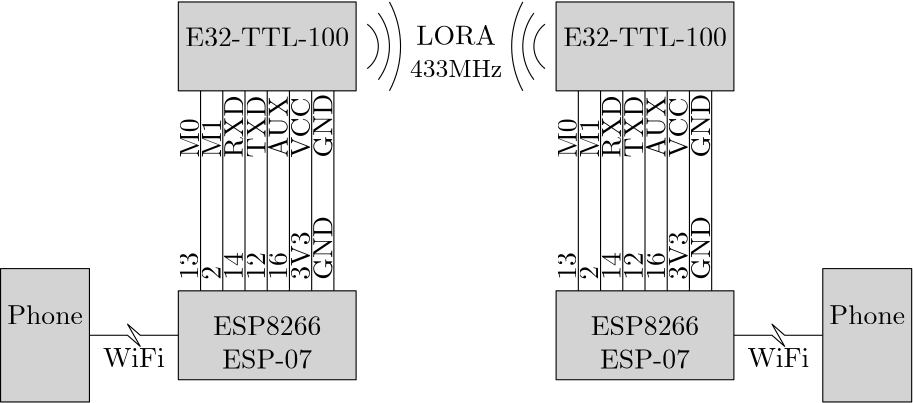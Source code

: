 <?xml version="1.0"?>
<!DOCTYPE ipe SYSTEM "ipe.dtd">
<ipe version="70218" creator="Ipe 7.2.26">
<info created="D:20230414173211" modified="D:20230414173701"/>
<preamble>\usepackage{graphicx}</preamble>
<ipestyle name="basic">
<symbol name="arrow/arc(spx)">
<path stroke="sym-stroke" fill="sym-stroke" pen="sym-pen">
0 0 m
-1 0.333 l
-1 -0.333 l
h
</path>
</symbol>
<symbol name="arrow/farc(spx)">
<path stroke="sym-stroke" fill="white" pen="sym-pen">
0 0 m
-1 0.333 l
-1 -0.333 l
h
</path>
</symbol>
<symbol name="arrow/ptarc(spx)">
<path stroke="sym-stroke" fill="sym-stroke" pen="sym-pen">
0 0 m
-1 0.333 l
-0.8 0 l
-1 -0.333 l
h
</path>
</symbol>
<symbol name="arrow/fptarc(spx)">
<path stroke="sym-stroke" fill="white" pen="sym-pen">
0 0 m
-1 0.333 l
-0.8 0 l
-1 -0.333 l
h
</path>
</symbol>
<symbol name="mark/circle(sx)" transformations="translations">
<path fill="sym-stroke">
0.6 0 0 0.6 0 0 e
0.4 0 0 0.4 0 0 e
</path>
</symbol>
<symbol name="mark/disk(sx)" transformations="translations">
<path fill="sym-stroke">
0.6 0 0 0.6 0 0 e
</path>
</symbol>
<symbol name="mark/fdisk(sfx)" transformations="translations">
<group>
<path fill="sym-fill">
0.5 0 0 0.5 0 0 e
</path>
<path fill="sym-stroke" fillrule="eofill">
0.6 0 0 0.6 0 0 e
0.4 0 0 0.4 0 0 e
</path>
</group>
</symbol>
<symbol name="mark/box(sx)" transformations="translations">
<path fill="sym-stroke" fillrule="eofill">
-0.6 -0.6 m
0.6 -0.6 l
0.6 0.6 l
-0.6 0.6 l
h
-0.4 -0.4 m
0.4 -0.4 l
0.4 0.4 l
-0.4 0.4 l
h
</path>
</symbol>
<symbol name="mark/square(sx)" transformations="translations">
<path fill="sym-stroke">
-0.6 -0.6 m
0.6 -0.6 l
0.6 0.6 l
-0.6 0.6 l
h
</path>
</symbol>
<symbol name="mark/fsquare(sfx)" transformations="translations">
<group>
<path fill="sym-fill">
-0.5 -0.5 m
0.5 -0.5 l
0.5 0.5 l
-0.5 0.5 l
h
</path>
<path fill="sym-stroke" fillrule="eofill">
-0.6 -0.6 m
0.6 -0.6 l
0.6 0.6 l
-0.6 0.6 l
h
-0.4 -0.4 m
0.4 -0.4 l
0.4 0.4 l
-0.4 0.4 l
h
</path>
</group>
</symbol>
<symbol name="mark/cross(sx)" transformations="translations">
<group>
<path fill="sym-stroke">
-0.43 -0.57 m
0.57 0.43 l
0.43 0.57 l
-0.57 -0.43 l
h
</path>
<path fill="sym-stroke">
-0.43 0.57 m
0.57 -0.43 l
0.43 -0.57 l
-0.57 0.43 l
h
</path>
</group>
</symbol>
<symbol name="arrow/fnormal(spx)">
<path stroke="sym-stroke" fill="white" pen="sym-pen">
0 0 m
-1 0.333 l
-1 -0.333 l
h
</path>
</symbol>
<symbol name="arrow/pointed(spx)">
<path stroke="sym-stroke" fill="sym-stroke" pen="sym-pen">
0 0 m
-1 0.333 l
-0.8 0 l
-1 -0.333 l
h
</path>
</symbol>
<symbol name="arrow/fpointed(spx)">
<path stroke="sym-stroke" fill="white" pen="sym-pen">
0 0 m
-1 0.333 l
-0.8 0 l
-1 -0.333 l
h
</path>
</symbol>
<symbol name="arrow/linear(spx)">
<path stroke="sym-stroke" pen="sym-pen">
-1 0.333 m
0 0 l
-1 -0.333 l
</path>
</symbol>
<symbol name="arrow/fdouble(spx)">
<path stroke="sym-stroke" fill="white" pen="sym-pen">
0 0 m
-1 0.333 l
-1 -0.333 l
h
-1 0 m
-2 0.333 l
-2 -0.333 l
h
</path>
</symbol>
<symbol name="arrow/double(spx)">
<path stroke="sym-stroke" fill="sym-stroke" pen="sym-pen">
0 0 m
-1 0.333 l
-1 -0.333 l
h
-1 0 m
-2 0.333 l
-2 -0.333 l
h
</path>
</symbol>
<symbol name="arrow/mid-normal(spx)">
<path stroke="sym-stroke" fill="sym-stroke" pen="sym-pen">
0.5 0 m
-0.5 0.333 l
-0.5 -0.333 l
h
</path>
</symbol>
<symbol name="arrow/mid-fnormal(spx)">
<path stroke="sym-stroke" fill="white" pen="sym-pen">
0.5 0 m
-0.5 0.333 l
-0.5 -0.333 l
h
</path>
</symbol>
<symbol name="arrow/mid-pointed(spx)">
<path stroke="sym-stroke" fill="sym-stroke" pen="sym-pen">
0.5 0 m
-0.5 0.333 l
-0.3 0 l
-0.5 -0.333 l
h
</path>
</symbol>
<symbol name="arrow/mid-fpointed(spx)">
<path stroke="sym-stroke" fill="white" pen="sym-pen">
0.5 0 m
-0.5 0.333 l
-0.3 0 l
-0.5 -0.333 l
h
</path>
</symbol>
<symbol name="arrow/mid-double(spx)">
<path stroke="sym-stroke" fill="sym-stroke" pen="sym-pen">
1 0 m
0 0.333 l
0 -0.333 l
h
0 0 m
-1 0.333 l
-1 -0.333 l
h
</path>
</symbol>
<symbol name="arrow/mid-fdouble(spx)">
<path stroke="sym-stroke" fill="white" pen="sym-pen">
1 0 m
0 0.333 l
0 -0.333 l
h
0 0 m
-1 0.333 l
-1 -0.333 l
h
</path>
</symbol>
<anglesize name="22.5 deg" value="22.5"/>
<anglesize name="30 deg" value="30"/>
<anglesize name="45 deg" value="45"/>
<anglesize name="60 deg" value="60"/>
<anglesize name="90 deg" value="90"/>
<arrowsize name="large" value="10"/>
<arrowsize name="small" value="5"/>
<arrowsize name="tiny" value="3"/>
<color name="blue" value="0 0 1"/>
<color name="brown" value="0.647 0.165 0.165"/>
<color name="darkblue" value="0 0 0.545"/>
<color name="darkcyan" value="0 0.545 0.545"/>
<color name="darkgray" value="0.663"/>
<color name="darkgreen" value="0 0.392 0"/>
<color name="darkmagenta" value="0.545 0 0.545"/>
<color name="darkorange" value="1 0.549 0"/>
<color name="darkred" value="0.545 0 0"/>
<color name="gold" value="1 0.843 0"/>
<color name="gray" value="0.745"/>
<color name="green" value="0 1 0"/>
<color name="lightblue" value="0.678 0.847 0.902"/>
<color name="lightcyan" value="0.878 1 1"/>
<color name="lightgray" value="0.827"/>
<color name="lightgreen" value="0.565 0.933 0.565"/>
<color name="lightyellow" value="1 1 0.878"/>
<color name="navy" value="0 0 0.502"/>
<color name="orange" value="1 0.647 0"/>
<color name="pink" value="1 0.753 0.796"/>
<color name="purple" value="0.627 0.125 0.941"/>
<color name="red" value="1 0 0"/>
<color name="seagreen" value="0.18 0.545 0.341"/>
<color name="turquoise" value="0.251 0.878 0.816"/>
<color name="violet" value="0.933 0.51 0.933"/>
<color name="yellow" value="1 1 0"/>
<dashstyle name="dash dot dotted" value="[4 2 1 2 1 2] 0"/>
<dashstyle name="dash dotted" value="[4 2 1 2] 0"/>
<dashstyle name="dashed" value="[4] 0"/>
<dashstyle name="dotted" value="[1 3] 0"/>
<gridsize name="10 pts (~3.5 mm)" value="10"/>
<gridsize name="14 pts (~5 mm)" value="14"/>
<gridsize name="16 pts (~6 mm)" value="16"/>
<gridsize name="20 pts (~7 mm)" value="20"/>
<gridsize name="28 pts (~10 mm)" value="28"/>
<gridsize name="32 pts (~12 mm)" value="32"/>
<gridsize name="4 pts" value="4"/>
<gridsize name="56 pts (~20 mm)" value="56"/>
<gridsize name="8 pts (~3 mm)" value="8"/>
<opacity name="10%" value="0.1"/>
<opacity name="30%" value="0.3"/>
<opacity name="50%" value="0.5"/>
<opacity name="75%" value="0.75"/>
<pen name="fat" value="1.2"/>
<pen name="heavier" value="0.8"/>
<pen name="ultrafat" value="2"/>
<symbolsize name="large" value="5"/>
<symbolsize name="small" value="2"/>
<symbolsize name="tiny" value="1.1"/>
<textsize name="Huge" value="\Huge"/>
<textsize name="LARGE" value="\LARGE"/>
<textsize name="Large" value="\Large"/>
<textsize name="footnote" value="\footnotesize"/>
<textsize name="huge" value="\huge"/>
<textsize name="large" value="\large"/>
<textsize name="script" value="\scriptsize"/>
<textsize name="small" value="\small"/>
<textsize name="tiny" value="\tiny"/>
<textstyle name="center" begin="\begin{center}" end="\end{center}"/>
<textstyle name="item" begin="\begin{itemize}\item{}" end="\end{itemize}"/>
<textstyle name="itemize" begin="\begin{itemize}" end="\end{itemize}"/>
<tiling name="falling" angle="-60" step="4" width="1"/>
<tiling name="rising" angle="30" step="4" width="1"/>
</ipestyle>
<page>
<layer name="alpha"/>
<view layers="alpha" active="alpha"/>
<path layer="alpha" matrix="0.8 0 0 0.285714 17.6 308.571" stroke="black" fill="lightgray">
128 768 m
128 656 l
208 656 l
208 768 l
h
</path>
<text matrix="1 0 0 1 8 0" transformations="translations" pos="144 512" stroke="black" type="label" width="39.02" height="6.808" depth="0" halign="center" valign="baseline">ESP8266</text>
<path matrix="0.8 0 0 0.285714 17.6 412.571" stroke="black" fill="lightgray">
128 768 m
128 656 l
208 656 l
208 768 l
h
</path>
<text matrix="1 0 0 1 8 104" transformations="translations" pos="144 512" stroke="black" type="label" width="58.946" height="6.808" depth="0" halign="center" valign="baseline">E32-TTL-100</text>
<text matrix="1 0 0 1 36 32" transformations="translations" pos="88 544" stroke="black" type="label" width="6.808" height="14.114" depth="0" halign="center" valign="baseline">\rotatebox{90}{M0}</text>
<path stroke="black" fill="lightgray">
128 600 m
128 528 l
128 528 l
</path>
<path stroke="black" fill="lightgray">
136 600 m
136 528 l
136 528 l
</path>
<path stroke="black" fill="lightgray">
144 600 m
144 528 l
144 528 l
</path>
<path stroke="black" fill="lightgray">
152 600 m
152 528 l
152 528 l
</path>
<path stroke="black" fill="lightgray">
160 600 m
160 528 l
160 528 l
</path>
<path stroke="black" fill="lightgray">
168 600 m
168 528 l
168 528 l
</path>
<path stroke="black" fill="lightgray">
176 600 m
176 528 l
176 528 l
</path>
<text matrix="1 0 0 1 44 32" transformations="translations" pos="88 544" stroke="black" type="label" width="6.808" height="14.114" depth="0" halign="center" valign="baseline">\rotatebox{90}{M1}</text>
<text matrix="1 0 0 1 52 32" transformations="translations" pos="88 544" stroke="black" type="label" width="6.808" height="22.416" depth="0" halign="center" valign="baseline">\rotatebox{90}{RXD}</text>
<text matrix="1 0 0 1 60 32" transformations="translations" pos="88 544" stroke="black" type="label" width="6.808" height="22.278" depth="0" halign="center" valign="baseline">\rotatebox{90}{TXD}</text>
<text matrix="1 0 0 1 68 32" transformations="translations" pos="88 544" stroke="black" type="label" width="6.808" height="22.139" depth="0" halign="center" valign="baseline">\rotatebox{90}{AUX}</text>
<text matrix="1 0 0 1 76 32" transformations="translations" pos="88 544" stroke="black" type="label" width="6.808" height="21.586" depth="0" halign="center" valign="baseline">\rotatebox{90}{VCC}</text>
<text matrix="1 0 0 1 84 32" transformations="translations" pos="88 544" stroke="black" type="label" width="6.808" height="22.9" depth="0" halign="center" valign="baseline">\rotatebox{90}{GND}</text>
<text matrix="1 0 0 1 84 -12" transformations="translations" pos="88 544" stroke="black" type="label" width="6.808" height="22.9" depth="0" halign="center" valign="baseline">\rotatebox{90}{GND}</text>
<text matrix="1 0 0 1 76 -12" transformations="translations" pos="88 544" stroke="black" type="label" width="6.808" height="17.435" depth="0" halign="center" valign="baseline">\rotatebox{90}{3V3}</text>
<text matrix="1 0 0 1 68 -12" transformations="translations" pos="88 544" stroke="black" type="label" width="6.42" height="9.963" depth="0" halign="center" valign="baseline">\rotatebox{90}{16}</text>
<text matrix="1 0 0 1 60 -12" transformations="translations" pos="88 544" stroke="black" type="label" width="6.42" height="9.963" depth="0" halign="center" valign="baseline">\rotatebox{90}{12}</text>
<text matrix="1 0 0 1 52 -12" transformations="translations" pos="88 544" stroke="black" type="label" width="6.42" height="9.963" depth="0" halign="center" valign="baseline">\rotatebox{90}{14}</text>
<text matrix="1 0 0 1 44 -12" transformations="translations" pos="88 544" stroke="black" type="label" width="6.42" height="4.981" depth="0" halign="center" valign="baseline">\rotatebox{90}{2}</text>
<text matrix="1 0 0 1 36 -12" transformations="translations" pos="88 544" stroke="black" type="label" width="6.42" height="9.963" depth="0" halign="center" valign="baseline">\rotatebox{90}{13}</text>
<path matrix="1 0 0 1 -4 0" stroke="black">
192 608 m
10 0 0 10 186 616 192 624 a
</path>
<path matrix="1 0 0 1 -4 0" stroke="black">
196 604 m
20 0 0 20 180 616 196 628 a
</path>
<path matrix="1 0 0 1 -4 0" stroke="black">
200 600 m
34 0 0 34 170 616 200 632 a
</path>
<path matrix="0.8 0 0 0.285714 153.6 308.571" stroke="black" fill="lightgray">
128 768 m
128 656 l
208 656 l
208 768 l
h
</path>
<text matrix="1 0 0 1 144 0" transformations="translations" pos="144 512" stroke="black" type="label" width="39.02" height="6.808" depth="0" halign="center" valign="baseline">ESP8266</text>
<path matrix="0.8 0 0 0.285714 153.6 412.571" stroke="black" fill="lightgray">
128 768 m
128 656 l
208 656 l
208 768 l
h
</path>
<text matrix="1 0 0 1 144 104" transformations="translations" pos="144 512" stroke="black" type="label" width="58.946" height="6.808" depth="0" halign="center" valign="baseline">E32-TTL-100</text>
<text matrix="1 0 0 1 172 32" transformations="translations" pos="88 544" stroke="black" type="label" width="6.808" height="14.114" depth="0" halign="center" valign="baseline">\rotatebox{90}{M0}</text>
<path matrix="1 0 0 1 136 0" stroke="black" fill="lightgray">
128 600 m
128 528 l
128 528 l
</path>
<path matrix="1 0 0 1 136 0" stroke="black" fill="lightgray">
136 600 m
136 528 l
136 528 l
</path>
<path matrix="1 0 0 1 136 0" stroke="black" fill="lightgray">
144 600 m
144 528 l
144 528 l
</path>
<path matrix="1 0 0 1 136 0" stroke="black" fill="lightgray">
152 600 m
152 528 l
152 528 l
</path>
<path matrix="1 0 0 1 136 0" stroke="black" fill="lightgray">
160 600 m
160 528 l
160 528 l
</path>
<path matrix="1 0 0 1 136 0" stroke="black" fill="lightgray">
168 600 m
168 528 l
168 528 l
</path>
<path matrix="1 0 0 1 136 0" stroke="black" fill="lightgray">
176 600 m
176 528 l
176 528 l
</path>
<text matrix="1 0 0 1 180 32" transformations="translations" pos="88 544" stroke="black" type="label" width="6.808" height="14.114" depth="0" halign="center" valign="baseline">\rotatebox{90}{M1}</text>
<text matrix="1 0 0 1 188 32" transformations="translations" pos="88 544" stroke="black" type="label" width="6.808" height="22.416" depth="0" halign="center" valign="baseline">\rotatebox{90}{RXD}</text>
<text matrix="1 0 0 1 196 32" transformations="translations" pos="88 544" stroke="black" type="label" width="6.808" height="22.278" depth="0" halign="center" valign="baseline">\rotatebox{90}{TXD}</text>
<text matrix="1 0 0 1 204 32" transformations="translations" pos="88 544" stroke="black" type="label" width="6.808" height="22.139" depth="0" halign="center" valign="baseline">\rotatebox{90}{AUX}</text>
<text matrix="1 0 0 1 212 32" transformations="translations" pos="88 544" stroke="black" type="label" width="6.808" height="21.586" depth="0" halign="center" valign="baseline">\rotatebox{90}{VCC}</text>
<text matrix="1 0 0 1 220 32" transformations="translations" pos="88 544" stroke="black" type="label" width="6.808" height="22.9" depth="0" halign="center" valign="baseline">\rotatebox{90}{GND}</text>
<text matrix="1 0 0 1 220 -12" transformations="translations" pos="88 544" stroke="black" type="label" width="6.808" height="22.9" depth="0" halign="center" valign="baseline">\rotatebox{90}{GND}</text>
<text matrix="1 0 0 1 212 -12" transformations="translations" pos="88 544" stroke="black" type="label" width="6.808" height="17.435" depth="0" halign="center" valign="baseline">\rotatebox{90}{3V3}</text>
<text matrix="1 0 0 1 204 -12" transformations="translations" pos="88 544" stroke="black" type="label" width="6.42" height="9.963" depth="0" halign="center" valign="baseline">\rotatebox{90}{16}</text>
<text matrix="1 0 0 1 196 -12" transformations="translations" pos="88 544" stroke="black" type="label" width="6.42" height="9.963" depth="0" halign="center" valign="baseline">\rotatebox{90}{12}</text>
<text matrix="1 0 0 1 188 -12" transformations="translations" pos="88 544" stroke="black" type="label" width="6.42" height="9.963" depth="0" halign="center" valign="baseline">\rotatebox{90}{14}</text>
<text matrix="1 0 0 1 180 -12" transformations="translations" pos="88 544" stroke="black" type="label" width="6.42" height="4.981" depth="0" halign="center" valign="baseline">\rotatebox{90}{2}</text>
<text matrix="1 0 0 1 172 -12" transformations="translations" pos="88 544" stroke="black" type="label" width="6.42" height="9.963" depth="0" halign="center" valign="baseline">\rotatebox{90}{13}</text>
<text matrix="1 0 0 1 8 0" transformations="translations" pos="212 620" stroke="black" type="label" width="28.781" height="6.808" depth="0" halign="center" valign="center">LORA</text>
<path matrix="1 0 0 1 12 0" stroke="black">
240 608 m
10 0 0 -10 246 616 240 624 a
</path>
<path matrix="1 0 0 1 12 0" stroke="black">
236 604 m
20 0 0 -20 252 616 236 628 a
</path>
<path matrix="1 0 0 1 12 0" stroke="black">
232 600 m
34 0 0 -34 262 616 232 632 a
</path>
<text matrix="1 0 0 1 8 -12" transformations="translations" pos="212 620" stroke="black" type="label" width="33.275" height="6.127" depth="0" halign="center" valign="center" size="small">433MHz</text>
<path matrix="1 0 0 1 -4 0" stroke="black" fill="lightgray">
92 536 m
92 488 l
60 488 l
60 536 l
h
</path>
<text matrix="1 0 0 1 -72 4" transformations="translations" pos="144 512" stroke="black" type="label" width="27.259" height="6.918" depth="0" halign="center" valign="baseline">Phone</text>
<text matrix="1 0 0 1 -108 -116" transformations="translations" pos="212 620" stroke="black" type="label" width="22.278" height="6.808" depth="0" halign="center" valign="center">WiFi</text>
<path matrix="1 0 0 1 292 0" stroke="black" fill="lightgray">
92 536 m
92 488 l
60 488 l
60 536 l
h
</path>
<text matrix="1 0 0 1 224 4" transformations="translations" pos="144 512" stroke="black" type="label" width="27.259" height="6.918" depth="0" halign="center" valign="baseline">Phone</text>
<text matrix="1 0 0 1 124 -116" transformations="translations" pos="212 620" stroke="black" type="label" width="22.278" height="6.808" depth="0" halign="center" valign="center">WiFi</text>
<path matrix="1.14286 0 0 1 -17.1429 0" stroke="black">
92 512 m
104 512 l
108 508 l
104 516 l
108 512 l
120 512 l
120 512 l
</path>
<path matrix="1.14286 0 0 1 214.857 0" stroke="black">
92 512 m
104 512 l
108 508 l
104 516 l
108 512 l
120 512 l
120 512 l
</path>
<text matrix="1 0 0 1 8 -12" transformations="translations" pos="144 512" stroke="black" type="label" width="32.379" height="6.808" depth="0" halign="center" valign="baseline">ESP-07</text>
<text matrix="1 0 0 1 144 -12" transformations="translations" pos="144 512" stroke="black" type="label" width="32.379" height="6.808" depth="0" halign="center" valign="baseline">ESP-07</text>
</page>
</ipe>
